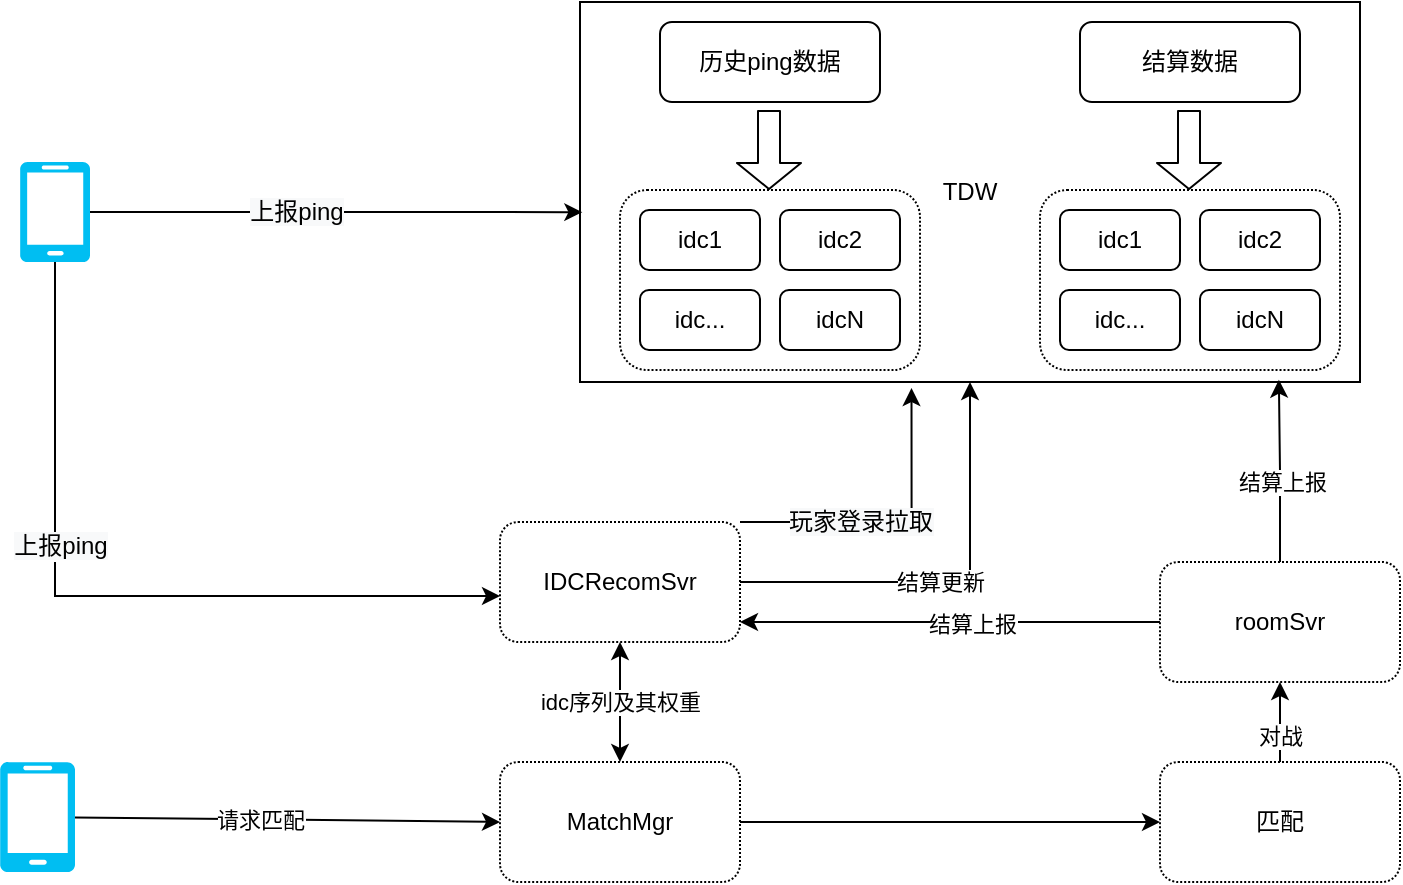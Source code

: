 <mxfile version="15.3.1" type="github" pages="2">
  <diagram id="rGBcGQrgIOmhusSkpEhY" name="Page-1">
    <mxGraphModel dx="1259" dy="743" grid="1" gridSize="10" guides="1" tooltips="1" connect="1" arrows="1" fold="1" page="1" pageScale="1" pageWidth="827" pageHeight="1169" math="0" shadow="0">
      <root>
        <mxCell id="0" />
        <mxCell id="1" parent="0" />
        <mxCell id="k5ek-Dyfz73bsxwR2uP5-2" value="TDW" style="rounded=0;whiteSpace=wrap;html=1;" parent="1" vertex="1">
          <mxGeometry x="360" y="230" width="390" height="190" as="geometry" />
        </mxCell>
        <mxCell id="k5ek-Dyfz73bsxwR2uP5-23" style="edgeStyle=orthogonalEdgeStyle;rounded=0;orthogonalLoop=1;jettySize=auto;html=1;exitX=1;exitY=0.5;exitDx=0;exitDy=0;exitPerimeter=0;entryX=0.003;entryY=0.553;entryDx=0;entryDy=0;entryPerimeter=0;" parent="1" source="k5ek-Dyfz73bsxwR2uP5-1" target="k5ek-Dyfz73bsxwR2uP5-2" edge="1">
          <mxGeometry relative="1" as="geometry" />
        </mxCell>
        <mxCell id="SgIohU2XN3-afJKznuea-4" value="&lt;span style=&quot;font-size: 12px ; background-color: rgb(248 , 249 , 250)&quot;&gt;上报ping&lt;/span&gt;" style="edgeLabel;html=1;align=center;verticalAlign=middle;resizable=0;points=[];" parent="k5ek-Dyfz73bsxwR2uP5-23" vertex="1" connectable="0">
          <mxGeometry x="-0.162" relative="1" as="geometry">
            <mxPoint as="offset" />
          </mxGeometry>
        </mxCell>
        <mxCell id="k5ek-Dyfz73bsxwR2uP5-26" style="rounded=0;orthogonalLoop=1;jettySize=auto;html=1;exitX=0.5;exitY=1;exitDx=0;exitDy=0;exitPerimeter=0;entryX=0;entryY=0.617;entryDx=0;entryDy=0;entryPerimeter=0;edgeStyle=orthogonalEdgeStyle;" parent="1" source="k5ek-Dyfz73bsxwR2uP5-1" edge="1" target="k5ek-Dyfz73bsxwR2uP5-25">
          <mxGeometry relative="1" as="geometry">
            <mxPoint x="340.5" y="470" as="targetPoint" />
          </mxGeometry>
        </mxCell>
        <mxCell id="SgIohU2XN3-afJKznuea-5" value="&lt;span style=&quot;font-size: 12px ; background-color: rgb(248 , 249 , 250)&quot;&gt;上报ping&lt;/span&gt;" style="edgeLabel;html=1;align=center;verticalAlign=middle;resizable=0;points=[];" parent="k5ek-Dyfz73bsxwR2uP5-26" vertex="1" connectable="0">
          <mxGeometry x="-0.144" y="2" relative="1" as="geometry">
            <mxPoint y="-25" as="offset" />
          </mxGeometry>
        </mxCell>
        <mxCell id="k5ek-Dyfz73bsxwR2uP5-1" value="" style="verticalLabelPosition=bottom;html=1;verticalAlign=top;align=center;strokeColor=none;fillColor=#00BEF2;shape=mxgraph.azure.mobile;pointerEvents=1;" parent="1" vertex="1">
          <mxGeometry x="80" y="310" width="35" height="50" as="geometry" />
        </mxCell>
        <mxCell id="k5ek-Dyfz73bsxwR2uP5-22" value="" style="group" parent="1" vertex="1" connectable="0">
          <mxGeometry x="380" y="240" width="360" height="174" as="geometry" />
        </mxCell>
        <mxCell id="k5ek-Dyfz73bsxwR2uP5-13" value="" style="rounded=1;whiteSpace=wrap;html=1;dashed=1;dashPattern=1 1;" parent="k5ek-Dyfz73bsxwR2uP5-22" vertex="1">
          <mxGeometry x="210" y="84" width="150" height="90" as="geometry" />
        </mxCell>
        <mxCell id="k5ek-Dyfz73bsxwR2uP5-3" value="历史ping数据" style="rounded=1;whiteSpace=wrap;html=1;" parent="k5ek-Dyfz73bsxwR2uP5-22" vertex="1">
          <mxGeometry x="20" width="110" height="40" as="geometry" />
        </mxCell>
        <mxCell id="k5ek-Dyfz73bsxwR2uP5-4" value="结算数据" style="rounded=1;whiteSpace=wrap;html=1;" parent="k5ek-Dyfz73bsxwR2uP5-22" vertex="1">
          <mxGeometry x="230" width="110" height="40" as="geometry" />
        </mxCell>
        <mxCell id="k5ek-Dyfz73bsxwR2uP5-11" value="" style="group" parent="k5ek-Dyfz73bsxwR2uP5-22" vertex="1" connectable="0">
          <mxGeometry y="84" width="185" height="90" as="geometry" />
        </mxCell>
        <mxCell id="k5ek-Dyfz73bsxwR2uP5-5" value="" style="rounded=1;whiteSpace=wrap;html=1;dashed=1;dashPattern=1 1;" parent="k5ek-Dyfz73bsxwR2uP5-11" vertex="1">
          <mxGeometry width="150" height="90" as="geometry" />
        </mxCell>
        <mxCell id="k5ek-Dyfz73bsxwR2uP5-7" value="idc1" style="rounded=1;whiteSpace=wrap;html=1;" parent="k5ek-Dyfz73bsxwR2uP5-11" vertex="1">
          <mxGeometry x="10" y="10" width="60" height="30" as="geometry" />
        </mxCell>
        <mxCell id="k5ek-Dyfz73bsxwR2uP5-8" value="idc2" style="rounded=1;whiteSpace=wrap;html=1;" parent="k5ek-Dyfz73bsxwR2uP5-11" vertex="1">
          <mxGeometry x="80" y="10" width="60" height="30" as="geometry" />
        </mxCell>
        <mxCell id="k5ek-Dyfz73bsxwR2uP5-9" value="idc..." style="rounded=1;whiteSpace=wrap;html=1;" parent="k5ek-Dyfz73bsxwR2uP5-11" vertex="1">
          <mxGeometry x="10" y="50" width="60" height="30" as="geometry" />
        </mxCell>
        <mxCell id="k5ek-Dyfz73bsxwR2uP5-10" value="idcN" style="rounded=1;whiteSpace=wrap;html=1;" parent="k5ek-Dyfz73bsxwR2uP5-11" vertex="1">
          <mxGeometry x="80" y="50" width="60" height="30" as="geometry" />
        </mxCell>
        <mxCell id="k5ek-Dyfz73bsxwR2uP5-12" value="" style="group" parent="k5ek-Dyfz73bsxwR2uP5-11" vertex="1" connectable="0">
          <mxGeometry x="210" width="150" height="90" as="geometry" />
        </mxCell>
        <mxCell id="k5ek-Dyfz73bsxwR2uP5-14" value="idc1" style="rounded=1;whiteSpace=wrap;html=1;" parent="k5ek-Dyfz73bsxwR2uP5-12" vertex="1">
          <mxGeometry x="10" y="10" width="60" height="30" as="geometry" />
        </mxCell>
        <mxCell id="k5ek-Dyfz73bsxwR2uP5-15" value="idc2" style="rounded=1;whiteSpace=wrap;html=1;" parent="k5ek-Dyfz73bsxwR2uP5-12" vertex="1">
          <mxGeometry x="80" y="10" width="60" height="30" as="geometry" />
        </mxCell>
        <mxCell id="k5ek-Dyfz73bsxwR2uP5-16" value="idc..." style="rounded=1;whiteSpace=wrap;html=1;" parent="k5ek-Dyfz73bsxwR2uP5-12" vertex="1">
          <mxGeometry x="10" y="50" width="60" height="30" as="geometry" />
        </mxCell>
        <mxCell id="k5ek-Dyfz73bsxwR2uP5-17" value="idcN" style="rounded=1;whiteSpace=wrap;html=1;" parent="k5ek-Dyfz73bsxwR2uP5-12" vertex="1">
          <mxGeometry x="80" y="50" width="60" height="30" as="geometry" />
        </mxCell>
        <mxCell id="k5ek-Dyfz73bsxwR2uP5-18" value="" style="shape=flexArrow;endArrow=classic;html=1;width=11;endSize=4;" parent="k5ek-Dyfz73bsxwR2uP5-22" edge="1">
          <mxGeometry width="50" height="50" relative="1" as="geometry">
            <mxPoint x="74.5" y="44" as="sourcePoint" />
            <mxPoint x="74.5" y="84" as="targetPoint" />
          </mxGeometry>
        </mxCell>
        <mxCell id="k5ek-Dyfz73bsxwR2uP5-20" value="" style="shape=flexArrow;endArrow=classic;html=1;width=11;endSize=4;" parent="k5ek-Dyfz73bsxwR2uP5-22" edge="1">
          <mxGeometry width="50" height="50" relative="1" as="geometry">
            <mxPoint x="284.5" y="44" as="sourcePoint" />
            <mxPoint x="284.5" y="84" as="targetPoint" />
          </mxGeometry>
        </mxCell>
        <mxCell id="k5ek-Dyfz73bsxwR2uP5-28" style="edgeStyle=orthogonalEdgeStyle;rounded=0;orthogonalLoop=1;jettySize=auto;html=1;exitX=1;exitY=0;exitDx=0;exitDy=0;entryX=0.425;entryY=1.016;entryDx=0;entryDy=0;entryPerimeter=0;" parent="1" source="k5ek-Dyfz73bsxwR2uP5-25" target="k5ek-Dyfz73bsxwR2uP5-2" edge="1">
          <mxGeometry relative="1" as="geometry">
            <Array as="points">
              <mxPoint x="526" y="490" />
            </Array>
          </mxGeometry>
        </mxCell>
        <mxCell id="SgIohU2XN3-afJKznuea-6" value="&lt;span style=&quot;font-size: 12px ; background-color: rgb(248 , 249 , 250)&quot;&gt;玩家登录拉取&lt;/span&gt;" style="edgeLabel;html=1;align=center;verticalAlign=middle;resizable=0;points=[];" parent="k5ek-Dyfz73bsxwR2uP5-28" vertex="1" connectable="0">
          <mxGeometry x="0.508" y="-1" relative="1" as="geometry">
            <mxPoint x="-27" y="29" as="offset" />
          </mxGeometry>
        </mxCell>
        <mxCell id="-P6jGKqvvMbyvU2AehWW-8" style="edgeStyle=orthogonalEdgeStyle;rounded=0;orthogonalLoop=1;jettySize=auto;html=1;exitX=1;exitY=0.5;exitDx=0;exitDy=0;entryX=0.5;entryY=1;entryDx=0;entryDy=0;" edge="1" parent="1" source="k5ek-Dyfz73bsxwR2uP5-25" target="k5ek-Dyfz73bsxwR2uP5-2">
          <mxGeometry relative="1" as="geometry" />
        </mxCell>
        <mxCell id="-P6jGKqvvMbyvU2AehWW-9" value="结算更新" style="edgeLabel;html=1;align=center;verticalAlign=middle;resizable=0;points=[];" vertex="1" connectable="0" parent="-P6jGKqvvMbyvU2AehWW-8">
          <mxGeometry x="0.1" y="3" relative="1" as="geometry">
            <mxPoint x="-12" y="3" as="offset" />
          </mxGeometry>
        </mxCell>
        <mxCell id="k5ek-Dyfz73bsxwR2uP5-25" value="IDCRecomSvr" style="rounded=1;whiteSpace=wrap;html=1;dashed=1;dashPattern=1 1;" parent="1" vertex="1">
          <mxGeometry x="320" y="490" width="120" height="60" as="geometry" />
        </mxCell>
        <mxCell id="k5ek-Dyfz73bsxwR2uP5-39" style="edgeStyle=none;rounded=0;orthogonalLoop=1;jettySize=auto;html=1;exitX=1;exitY=0.5;exitDx=0;exitDy=0;entryX=0;entryY=0.5;entryDx=0;entryDy=0;strokeColor=#000000;" parent="1" source="k5ek-Dyfz73bsxwR2uP5-30" target="k5ek-Dyfz73bsxwR2uP5-38" edge="1">
          <mxGeometry relative="1" as="geometry" />
        </mxCell>
        <mxCell id="k5ek-Dyfz73bsxwR2uP5-30" value="MatchMgr" style="rounded=1;whiteSpace=wrap;html=1;dashed=1;dashPattern=1 1;" parent="1" vertex="1">
          <mxGeometry x="320" y="610" width="120" height="60" as="geometry" />
        </mxCell>
        <mxCell id="k5ek-Dyfz73bsxwR2uP5-36" style="edgeStyle=none;rounded=0;orthogonalLoop=1;jettySize=auto;html=1;entryX=0;entryY=0.5;entryDx=0;entryDy=0;strokeColor=#000000;" parent="1" source="k5ek-Dyfz73bsxwR2uP5-35" target="k5ek-Dyfz73bsxwR2uP5-30" edge="1">
          <mxGeometry relative="1" as="geometry" />
        </mxCell>
        <mxCell id="k5ek-Dyfz73bsxwR2uP5-37" value="请求匹配" style="edgeLabel;html=1;align=center;verticalAlign=middle;resizable=0;points=[];" parent="k5ek-Dyfz73bsxwR2uP5-36" vertex="1" connectable="0">
          <mxGeometry x="-0.343" relative="1" as="geometry">
            <mxPoint x="22" as="offset" />
          </mxGeometry>
        </mxCell>
        <mxCell id="k5ek-Dyfz73bsxwR2uP5-35" value="" style="verticalLabelPosition=bottom;html=1;verticalAlign=top;align=center;strokeColor=none;fillColor=#00BEF2;shape=mxgraph.azure.mobile;pointerEvents=1;" parent="1" vertex="1">
          <mxGeometry x="70" y="610" width="37.5" height="55" as="geometry" />
        </mxCell>
        <mxCell id="-P6jGKqvvMbyvU2AehWW-2" style="edgeStyle=orthogonalEdgeStyle;rounded=0;orthogonalLoop=1;jettySize=auto;html=1;exitX=0.5;exitY=0;exitDx=0;exitDy=0;entryX=0.5;entryY=1;entryDx=0;entryDy=0;" edge="1" parent="1" source="k5ek-Dyfz73bsxwR2uP5-38" target="-P6jGKqvvMbyvU2AehWW-1">
          <mxGeometry relative="1" as="geometry" />
        </mxCell>
        <mxCell id="-P6jGKqvvMbyvU2AehWW-3" value="对战" style="edgeLabel;html=1;align=center;verticalAlign=middle;resizable=0;points=[];" vertex="1" connectable="0" parent="-P6jGKqvvMbyvU2AehWW-2">
          <mxGeometry x="0.334" y="1" relative="1" as="geometry">
            <mxPoint x="1" y="13" as="offset" />
          </mxGeometry>
        </mxCell>
        <mxCell id="k5ek-Dyfz73bsxwR2uP5-38" value="匹配" style="rounded=1;whiteSpace=wrap;html=1;dashed=1;dashPattern=1 1;" parent="1" vertex="1">
          <mxGeometry x="650" y="610" width="120" height="60" as="geometry" />
        </mxCell>
        <mxCell id="-P6jGKqvvMbyvU2AehWW-4" style="edgeStyle=orthogonalEdgeStyle;rounded=0;orthogonalLoop=1;jettySize=auto;html=1;" edge="1" parent="1" source="-P6jGKqvvMbyvU2AehWW-1">
          <mxGeometry relative="1" as="geometry">
            <mxPoint x="440" y="540" as="targetPoint" />
          </mxGeometry>
        </mxCell>
        <mxCell id="-P6jGKqvvMbyvU2AehWW-5" value="结算上报" style="edgeLabel;html=1;align=center;verticalAlign=middle;resizable=0;points=[];" vertex="1" connectable="0" parent="-P6jGKqvvMbyvU2AehWW-4">
          <mxGeometry x="0.32" y="1" relative="1" as="geometry">
            <mxPoint x="44" y="-1" as="offset" />
          </mxGeometry>
        </mxCell>
        <mxCell id="-P6jGKqvvMbyvU2AehWW-6" style="edgeStyle=orthogonalEdgeStyle;rounded=0;orthogonalLoop=1;jettySize=auto;html=1;exitX=0.5;exitY=0;exitDx=0;exitDy=0;entryX=0.896;entryY=0.994;entryDx=0;entryDy=0;entryPerimeter=0;" edge="1" parent="1" source="-P6jGKqvvMbyvU2AehWW-1" target="k5ek-Dyfz73bsxwR2uP5-2">
          <mxGeometry relative="1" as="geometry" />
        </mxCell>
        <mxCell id="-P6jGKqvvMbyvU2AehWW-7" value="结算上报" style="edgeLabel;html=1;align=center;verticalAlign=middle;resizable=0;points=[];" vertex="1" connectable="0" parent="-P6jGKqvvMbyvU2AehWW-6">
          <mxGeometry x="0.233" y="-1" relative="1" as="geometry">
            <mxPoint y="16" as="offset" />
          </mxGeometry>
        </mxCell>
        <mxCell id="-P6jGKqvvMbyvU2AehWW-1" value="roomSvr" style="rounded=1;whiteSpace=wrap;html=1;dashed=1;dashPattern=1 1;" vertex="1" parent="1">
          <mxGeometry x="650" y="510" width="120" height="60" as="geometry" />
        </mxCell>
        <mxCell id="-P6jGKqvvMbyvU2AehWW-10" value="" style="endArrow=classic;startArrow=classic;html=1;entryX=0.5;entryY=1;entryDx=0;entryDy=0;exitX=0.5;exitY=0;exitDx=0;exitDy=0;" edge="1" parent="1" source="k5ek-Dyfz73bsxwR2uP5-30" target="k5ek-Dyfz73bsxwR2uP5-25">
          <mxGeometry width="50" height="50" relative="1" as="geometry">
            <mxPoint x="414" y="770" as="sourcePoint" />
            <mxPoint x="464" y="720" as="targetPoint" />
          </mxGeometry>
        </mxCell>
        <mxCell id="-P6jGKqvvMbyvU2AehWW-11" value="idc序列及其权重" style="edgeLabel;html=1;align=center;verticalAlign=middle;resizable=0;points=[];" vertex="1" connectable="0" parent="-P6jGKqvvMbyvU2AehWW-10">
          <mxGeometry x="0.321" y="2" relative="1" as="geometry">
            <mxPoint x="2" y="9" as="offset" />
          </mxGeometry>
        </mxCell>
      </root>
    </mxGraphModel>
  </diagram>
  <diagram id="PEmC2TodR-nV4UOQX9Rt" name="Page-2">
    <mxGraphModel dx="1956" dy="1054" grid="1" gridSize="10" guides="1" tooltips="1" connect="1" arrows="1" fold="1" page="1" pageScale="1" pageWidth="827" pageHeight="1169" math="0" shadow="0">
      <root>
        <mxCell id="Zp6BvYDC10Cf_odQc7yV-0" />
        <mxCell id="Zp6BvYDC10Cf_odQc7yV-1" parent="Zp6BvYDC10Cf_odQc7yV-0" />
        <mxCell id="t4UxxL2kNQeCwjv3_Y8F-1" value="" style="rounded=0;whiteSpace=wrap;html=1;" vertex="1" parent="Zp6BvYDC10Cf_odQc7yV-1">
          <mxGeometry x="20" y="390" width="820" height="300" as="geometry" />
        </mxCell>
        <mxCell id="L2WxfXU13PjCqxvUnsxP-5" style="edgeStyle=orthogonalEdgeStyle;rounded=0;orthogonalLoop=1;jettySize=auto;html=1;exitX=1;exitY=0.5;exitDx=0;exitDy=0;entryX=0;entryY=0.5;entryDx=0;entryDy=0;" edge="1" parent="Zp6BvYDC10Cf_odQc7yV-1" source="kvFU0ac03lDc6f0fcBlf-0" target="L2WxfXU13PjCqxvUnsxP-4">
          <mxGeometry relative="1" as="geometry" />
        </mxCell>
        <mxCell id="kvFU0ac03lDc6f0fcBlf-0" value="IDCRecomSvr" style="rounded=1;whiteSpace=wrap;html=1;dashed=1;dashPattern=1 1;" vertex="1" parent="Zp6BvYDC10Cf_odQc7yV-1">
          <mxGeometry x="250" y="510" width="120" height="60" as="geometry" />
        </mxCell>
        <mxCell id="c0u1V26h6NClykvmjJ6E-0" style="edgeStyle=orthogonalEdgeStyle;rounded=0;orthogonalLoop=1;jettySize=auto;html=1;exitX=1;exitY=0.5;exitDx=0;exitDy=0;exitPerimeter=0;entryX=0;entryY=0.5;entryDx=0;entryDy=0;" edge="1" parent="Zp6BvYDC10Cf_odQc7yV-1" source="9PlOWFirss5gwzsfgpjB-0" target="kvFU0ac03lDc6f0fcBlf-0">
          <mxGeometry relative="1" as="geometry">
            <Array as="points">
              <mxPoint x="200" y="440" />
              <mxPoint x="200" y="540" />
            </Array>
          </mxGeometry>
        </mxCell>
        <mxCell id="c0u1V26h6NClykvmjJ6E-1" value="实时ping" style="edgeLabel;html=1;align=center;verticalAlign=middle;resizable=0;points=[];" vertex="1" connectable="0" parent="c0u1V26h6NClykvmjJ6E-0">
          <mxGeometry x="-0.201" y="-2" relative="1" as="geometry">
            <mxPoint y="48" as="offset" />
          </mxGeometry>
        </mxCell>
        <mxCell id="9PlOWFirss5gwzsfgpjB-0" value="" style="verticalLabelPosition=bottom;html=1;verticalAlign=top;align=center;strokeColor=none;fillColor=#00BEF2;shape=mxgraph.azure.mobile;pointerEvents=1;" vertex="1" parent="Zp6BvYDC10Cf_odQc7yV-1">
          <mxGeometry x="55" y="415" width="35" height="50" as="geometry" />
        </mxCell>
        <mxCell id="L2WxfXU13PjCqxvUnsxP-1" style="edgeStyle=orthogonalEdgeStyle;rounded=0;orthogonalLoop=1;jettySize=auto;html=1;exitX=1;exitY=0.5;exitDx=0;exitDy=0;entryX=0;entryY=0.5;entryDx=0;entryDy=0;" edge="1" parent="Zp6BvYDC10Cf_odQc7yV-1" source="L2WxfXU13PjCqxvUnsxP-0" target="kvFU0ac03lDc6f0fcBlf-0">
          <mxGeometry relative="1" as="geometry">
            <Array as="points">
              <mxPoint x="180" y="540" />
              <mxPoint x="180" y="540" />
            </Array>
          </mxGeometry>
        </mxCell>
        <mxCell id="L2WxfXU13PjCqxvUnsxP-2" value="历史ping数据" style="edgeLabel;html=1;align=center;verticalAlign=middle;resizable=0;points=[];" vertex="1" connectable="0" parent="L2WxfXU13PjCqxvUnsxP-1">
          <mxGeometry x="-0.292" y="1" relative="1" as="geometry">
            <mxPoint x="-9" y="1" as="offset" />
          </mxGeometry>
        </mxCell>
        <mxCell id="L2WxfXU13PjCqxvUnsxP-0" value="TDW" style="rounded=1;whiteSpace=wrap;html=1;dashed=1;dashPattern=1 1;" vertex="1" parent="Zp6BvYDC10Cf_odQc7yV-1">
          <mxGeometry x="40" y="520" width="65" height="40" as="geometry" />
        </mxCell>
        <mxCell id="L2WxfXU13PjCqxvUnsxP-7" style="edgeStyle=orthogonalEdgeStyle;rounded=0;orthogonalLoop=1;jettySize=auto;html=1;exitX=0.5;exitY=1;exitDx=0;exitDy=0;entryX=0.5;entryY=0;entryDx=0;entryDy=0;" edge="1" parent="Zp6BvYDC10Cf_odQc7yV-1" source="L2WxfXU13PjCqxvUnsxP-4" target="L2WxfXU13PjCqxvUnsxP-6">
          <mxGeometry relative="1" as="geometry" />
        </mxCell>
        <mxCell id="L2WxfXU13PjCqxvUnsxP-4" value="v1.实时ping与历史ping加权&lt;br&gt;v2.机器学习预测" style="rounded=1;whiteSpace=wrap;html=1;dashed=1;dashPattern=1 1;" vertex="1" parent="Zp6BvYDC10Cf_odQc7yV-1">
          <mxGeometry x="414" y="420" width="186" height="60" as="geometry" />
        </mxCell>
        <mxCell id="ZGTYxyb0QNrKn2nNXJDU-4" style="edgeStyle=orthogonalEdgeStyle;rounded=0;orthogonalLoop=1;jettySize=auto;html=1;exitX=0.5;exitY=1;exitDx=0;exitDy=0;entryX=0.5;entryY=0;entryDx=0;entryDy=0;" edge="1" parent="Zp6BvYDC10Cf_odQc7yV-1" source="L2WxfXU13PjCqxvUnsxP-6" target="ZGTYxyb0QNrKn2nNXJDU-3">
          <mxGeometry relative="1" as="geometry" />
        </mxCell>
        <mxCell id="L2WxfXU13PjCqxvUnsxP-6" value="根据IDC负载设置可用IDC" style="rounded=1;whiteSpace=wrap;html=1;dashed=1;dashPattern=1 1;" vertex="1" parent="Zp6BvYDC10Cf_odQc7yV-1">
          <mxGeometry x="414" y="510" width="186" height="60" as="geometry" />
        </mxCell>
        <mxCell id="ZGTYxyb0QNrKn2nNXJDU-1" style="edgeStyle=orthogonalEdgeStyle;rounded=0;orthogonalLoop=1;jettySize=auto;html=1;exitX=1;exitY=0.5;exitDx=0;exitDy=0;entryX=0;entryY=0.5;entryDx=0;entryDy=0;" edge="1" parent="Zp6BvYDC10Cf_odQc7yV-1" source="ZGTYxyb0QNrKn2nNXJDU-0" target="kvFU0ac03lDc6f0fcBlf-0">
          <mxGeometry relative="1" as="geometry">
            <Array as="points">
              <mxPoint x="200" y="640" />
              <mxPoint x="200" y="540" />
            </Array>
          </mxGeometry>
        </mxCell>
        <mxCell id="ZGTYxyb0QNrKn2nNXJDU-2" value="IDC负载" style="edgeLabel;html=1;align=center;verticalAlign=middle;resizable=0;points=[];" vertex="1" connectable="0" parent="ZGTYxyb0QNrKn2nNXJDU-1">
          <mxGeometry x="0.035" y="-1" relative="1" as="geometry">
            <mxPoint as="offset" />
          </mxGeometry>
        </mxCell>
        <mxCell id="ZGTYxyb0QNrKn2nNXJDU-0" value="RoomMgr" style="rounded=1;whiteSpace=wrap;html=1;dashed=1;dashPattern=1 1;" vertex="1" parent="Zp6BvYDC10Cf_odQc7yV-1">
          <mxGeometry x="40" y="620" width="65" height="40" as="geometry" />
        </mxCell>
        <mxCell id="AxCHkcAx6-ZxtuZi-F7r-1" style="edgeStyle=orthogonalEdgeStyle;rounded=0;orthogonalLoop=1;jettySize=auto;html=1;exitX=1;exitY=0.5;exitDx=0;exitDy=0;entryX=0;entryY=0.5;entryDx=0;entryDy=0;" edge="1" parent="Zp6BvYDC10Cf_odQc7yV-1" source="ZGTYxyb0QNrKn2nNXJDU-3" target="AxCHkcAx6-ZxtuZi-F7r-0">
          <mxGeometry relative="1" as="geometry" />
        </mxCell>
        <mxCell id="t4UxxL2kNQeCwjv3_Y8F-0" value="返回最优idc及可用idc,及其权重" style="edgeLabel;html=1;align=center;verticalAlign=middle;resizable=0;points=[];" vertex="1" connectable="0" parent="AxCHkcAx6-ZxtuZi-F7r-1">
          <mxGeometry x="0.214" y="-2" relative="1" as="geometry">
            <mxPoint y="29" as="offset" />
          </mxGeometry>
        </mxCell>
        <mxCell id="ZGTYxyb0QNrKn2nNXJDU-3" value="根据预测ping值设定可用IDC权重" style="rounded=1;whiteSpace=wrap;html=1;dashed=1;dashPattern=1 1;" vertex="1" parent="Zp6BvYDC10Cf_odQc7yV-1">
          <mxGeometry x="414" y="600" width="186" height="60" as="geometry" />
        </mxCell>
        <mxCell id="AxCHkcAx6-ZxtuZi-F7r-0" value="MatchMgr" style="rounded=1;whiteSpace=wrap;html=1;dashed=1;dashPattern=1 1;" vertex="1" parent="Zp6BvYDC10Cf_odQc7yV-1">
          <mxGeometry x="707" y="510" width="120" height="60" as="geometry" />
        </mxCell>
      </root>
    </mxGraphModel>
  </diagram>
</mxfile>
